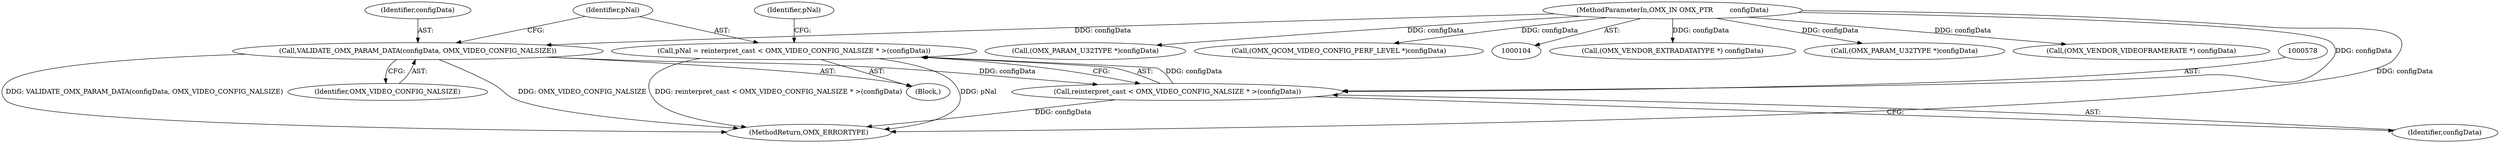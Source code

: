 digraph "0_Android_560ccdb509a7b86186fac0fce1b25bd9a3e6a6e8_1@pointer" {
"1000575" [label="(Call,pNal = reinterpret_cast < OMX_VIDEO_CONFIG_NALSIZE * >(configData))"];
"1000577" [label="(Call,reinterpret_cast < OMX_VIDEO_CONFIG_NALSIZE * >(configData))"];
"1000572" [label="(Call,VALIDATE_OMX_PARAM_DATA(configData, OMX_VIDEO_CONFIG_NALSIZE))"];
"1000107" [label="(MethodParameterIn,OMX_IN OMX_PTR        configData)"];
"1000572" [label="(Call,VALIDATE_OMX_PARAM_DATA(configData, OMX_VIDEO_CONFIG_NALSIZE))"];
"1000138" [label="(Call,(OMX_VENDOR_EXTRADATATYPE *) configData)"];
"1000565" [label="(Block,)"];
"1000107" [label="(MethodParameterIn,OMX_IN OMX_PTR        configData)"];
"1000573" [label="(Identifier,configData)"];
"1000996" [label="(Call,(OMX_PARAM_U32TYPE *)configData)"];
"1000651" [label="(Call,(OMX_VENDOR_VIDEOFRAMERATE *) configData)"];
"1000579" [label="(Identifier,configData)"];
"1000574" [label="(Identifier,OMX_VIDEO_CONFIG_NALSIZE)"];
"1000936" [label="(Call,(OMX_PARAM_U32TYPE *)configData)"];
"1000864" [label="(Call,(OMX_QCOM_VIDEO_CONFIG_PERF_LEVEL *)configData)"];
"1001056" [label="(MethodReturn,OMX_ERRORTYPE)"];
"1000577" [label="(Call,reinterpret_cast < OMX_VIDEO_CONFIG_NALSIZE * >(configData))"];
"1000582" [label="(Identifier,pNal)"];
"1000576" [label="(Identifier,pNal)"];
"1000575" [label="(Call,pNal = reinterpret_cast < OMX_VIDEO_CONFIG_NALSIZE * >(configData))"];
"1000575" -> "1000565"  [label="AST: "];
"1000575" -> "1000577"  [label="CFG: "];
"1000576" -> "1000575"  [label="AST: "];
"1000577" -> "1000575"  [label="AST: "];
"1000582" -> "1000575"  [label="CFG: "];
"1000575" -> "1001056"  [label="DDG: reinterpret_cast < OMX_VIDEO_CONFIG_NALSIZE * >(configData)"];
"1000575" -> "1001056"  [label="DDG: pNal"];
"1000577" -> "1000575"  [label="DDG: configData"];
"1000577" -> "1000579"  [label="CFG: "];
"1000578" -> "1000577"  [label="AST: "];
"1000579" -> "1000577"  [label="AST: "];
"1000577" -> "1001056"  [label="DDG: configData"];
"1000572" -> "1000577"  [label="DDG: configData"];
"1000107" -> "1000577"  [label="DDG: configData"];
"1000572" -> "1000565"  [label="AST: "];
"1000572" -> "1000574"  [label="CFG: "];
"1000573" -> "1000572"  [label="AST: "];
"1000574" -> "1000572"  [label="AST: "];
"1000576" -> "1000572"  [label="CFG: "];
"1000572" -> "1001056"  [label="DDG: OMX_VIDEO_CONFIG_NALSIZE"];
"1000572" -> "1001056"  [label="DDG: VALIDATE_OMX_PARAM_DATA(configData, OMX_VIDEO_CONFIG_NALSIZE)"];
"1000107" -> "1000572"  [label="DDG: configData"];
"1000107" -> "1000104"  [label="AST: "];
"1000107" -> "1001056"  [label="DDG: configData"];
"1000107" -> "1000138"  [label="DDG: configData"];
"1000107" -> "1000651"  [label="DDG: configData"];
"1000107" -> "1000864"  [label="DDG: configData"];
"1000107" -> "1000936"  [label="DDG: configData"];
"1000107" -> "1000996"  [label="DDG: configData"];
}
